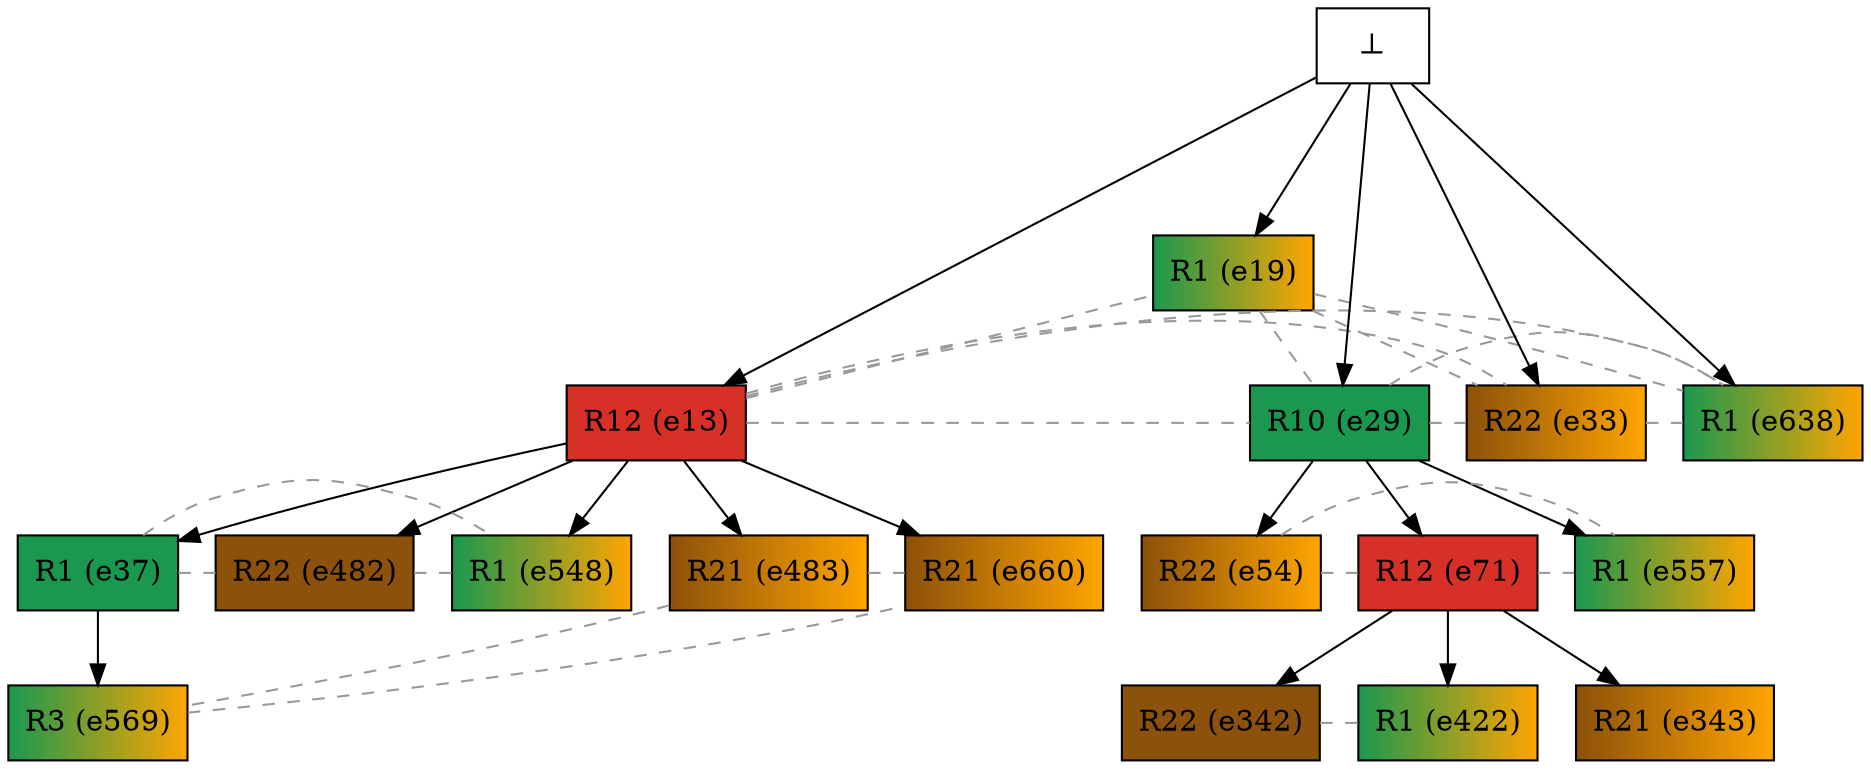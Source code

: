digraph test {

//conflicts
  e13 -> e19 [arrowhead=none color=gray60 style=dashed constraint=false];
  e13 -> e29 [arrowhead=none color=gray60 style=dashed constraint=false];
  e13 -> e33 [arrowhead=none color=gray60 style=dashed constraint=false];
  e13 -> e638 [arrowhead=none color=gray60 style=dashed constraint=false];
  e19 -> e29 [arrowhead=none color=gray60 style=dashed constraint=false];
  e19 -> e33 [arrowhead=none color=gray60 style=dashed constraint=false];
  e19 -> e638 [arrowhead=none color=gray60 style=dashed constraint=false];
  e29 -> e33 [arrowhead=none color=gray60 style=dashed constraint=false];
  e29 -> e638 [arrowhead=none color=gray60 style=dashed constraint=false];
  e33 -> e638 [arrowhead=none color=gray60 style=dashed constraint=false];
  e37 -> e482 [arrowhead=none color=gray60 style=dashed constraint=false];
  e37 -> e548 [arrowhead=none color=gray60 style=dashed constraint=false];
  e54 -> e71 [arrowhead=none color=gray60 style=dashed constraint=false];
  e54 -> e557 [arrowhead=none color=gray60 style=dashed constraint=false];
  e71 -> e557 [arrowhead=none color=gray60 style=dashed constraint=false];
  e342 -> e422 [arrowhead=none color=gray60 style=dashed constraint=false];
  e482 -> e548 [arrowhead=none color=gray60 style=dashed constraint=false];
  e483 -> e569 [arrowhead=none color=gray60 style=dashed constraint=false];
  e483 -> e660 [arrowhead=none color=gray60 style=dashed constraint=false];
  e569 -> e660 [arrowhead=none color=gray60 style=dashed constraint=false];

  e29 -> e54 [minlen=1];
  e71 -> e342 [minlen=1];
  e29 -> e71 [minlen=1];
  e71 -> e343 [minlen=1];
  e71 -> e422 [minlen=1];
  e13 -> e482 [minlen=1];
  e13 -> e483 [minlen=1];
  e13 -> e548 [minlen=1];
  e29 -> e557 [minlen=1];
  e37 -> e569 [minlen=1];
  e13 -> e37 [minlen=1];
  e13 -> e660 [minlen=1];
  e0 -> e13 [minlen=3];
  e0 -> e19 [minlen=2];
  e0 -> e29 [minlen=3];
  e0 -> e33 [minlen=3];
  e0 -> e638 [minlen=3];

  e13 [color="black" fillcolor="#d73027:#d73027" label="R12 (e13)" shape=box style=filled];
  e19 [color="black" fillcolor="#1a9850:orange" label="R1 (e19)" shape=box style=filled];
  e29 [color="black" fillcolor="#1a9850:#1a9850" label="R10 (e29)" shape=box style=filled];
  e33 [color="black" fillcolor="#8c510a:orange" label="R22 (e33)" shape=box style=filled];
  e37 [color="black" fillcolor="#1a9850:#1a9850" label="R1 (e37)" shape=box style=filled];
  e54 [color="black" fillcolor="#8c510a:orange" label="R22 (e54)" shape=box style=filled];
  e71 [color="black" fillcolor="#d73027:#d73027" label="R12 (e71)" shape=box style=filled];
  e342 [color="black" fillcolor="#8c510a:#8c510a" label="R22 (e342)" shape=box style=filled];
  e343 [color="black" fillcolor="#8c510a:orange" label="R21 (e343)" shape=box style=filled];
  e422 [color="black" fillcolor="#1a9850:orange" label="R1 (e422)" shape=box style=filled];
  e482 [color="black" fillcolor="#8c510a:#8c510a" label="R22 (e482)" shape=box style=filled];
  e483 [color="black" fillcolor="#8c510a:orange" label="R21 (e483)" shape=box style=filled];
  e548 [color="black" fillcolor="#1a9850:orange" label="R1 (e548)" shape=box style=filled];
  e557 [color="black" fillcolor="#1a9850:orange" label="R1 (e557)" shape=box style=filled];
  e569 [color="black" fillcolor="#1a9850:orange" label="R3 (e569)" shape=box style=filled];
  e638 [color="black" fillcolor="#1a9850:orange" label="R1 (e638)" shape=box style=filled];
  e660 [color="black" fillcolor="#8c510a:orange" label="R21 (e660)" shape=box style=filled];
  e0 [fillcolor="white" label="⊥" shape=box style=filled];
}
